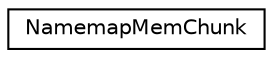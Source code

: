 digraph "Graphical Class Hierarchy"
{
 // LATEX_PDF_SIZE
  edge [fontname="Helvetica",fontsize="10",labelfontname="Helvetica",labelfontsize="10"];
  node [fontname="Helvetica",fontsize="10",shape=record];
  rankdir="LR";
  Node0 [label="NamemapMemChunk",height=0.2,width=0.4,color="black", fillcolor="white", style="filled",URL="$structNamemapMemChunk.html",tooltip=" "];
}
